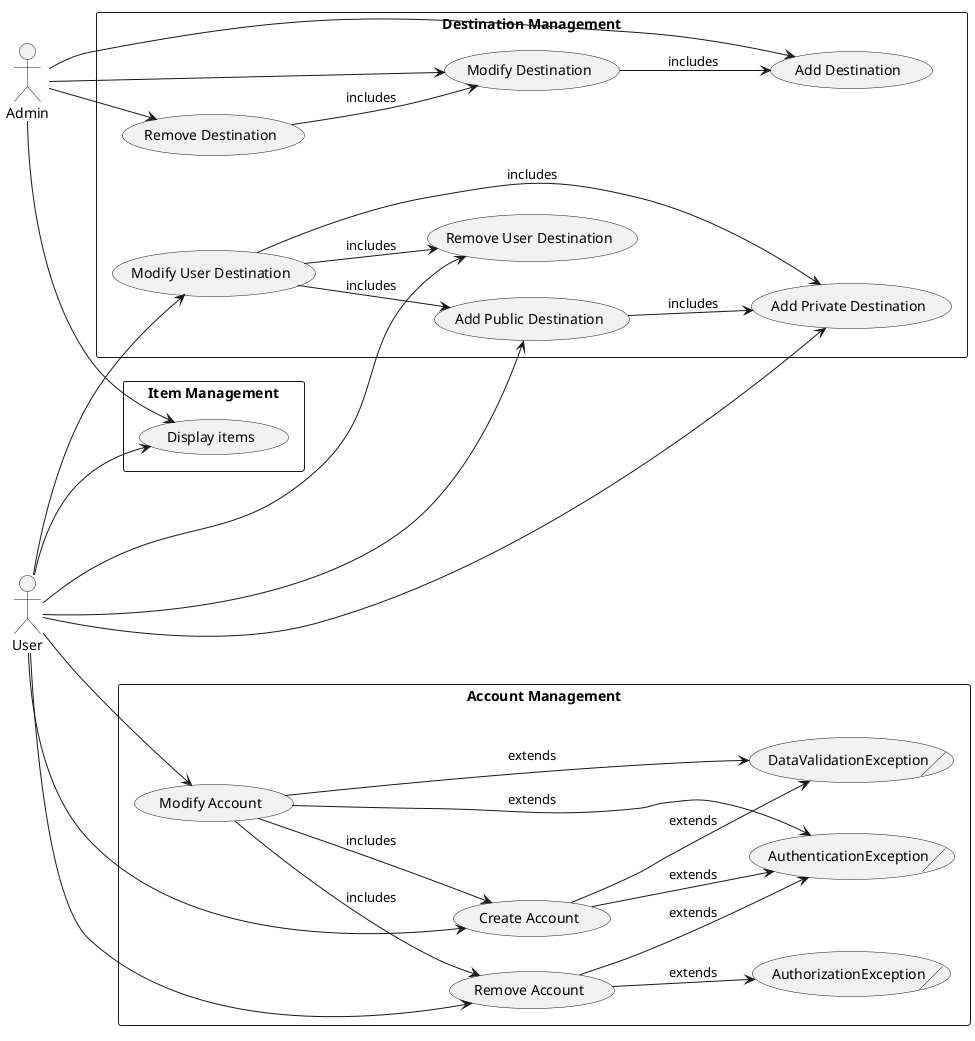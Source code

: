 @startuml
left to right direction
actor Admin
actor User

rectangle "Destination Management" {
  Admin --> (Add Destination)
  Admin --> (Modify Destination)
  Admin --> (Remove Destination)
  User --> (Add Public Destination)
  User --> (Add Private Destination)
  User --> (Modify User Destination)
  User --> (Remove User Destination)
  (Add Public Destination)
}

rectangle "Account Management" {
  User --> (Create Account)
  User --> (Modify Account)
  User --> (Remove Account)
  (Create Account) --> (AuthenticationException)/ : extends
  (Create Account) --> (DataValidationException)/ : extends
  (Modify Account) --> (AuthenticationException)/ : extends
  (Modify Account) --> (DataValidationException)/ : extends
  (Remove Account) --> (AuthenticationException)/ : extends
  (Remove Account) --> (AuthorizationException)/ : extends
}

rectangle "Item Management" {
  Admin --> (Display items)
  User --> (Display items)
}

(Add Public Destination) --> (Add Private Destination) : includes
(Modify Destination) --> (Add Destination) : includes
(Remove Destination) --> (Modify Destination) : includes
(Modify User Destination) --> (Add Public Destination) : includes
(Modify User Destination) --> (Add Private Destination) : includes
(Modify User Destination) --> (Remove User Destination) : includes
(Modify Account) --> (Create Account) : includes
(Modify Account) --> (Remove Account) : includes
@enduml